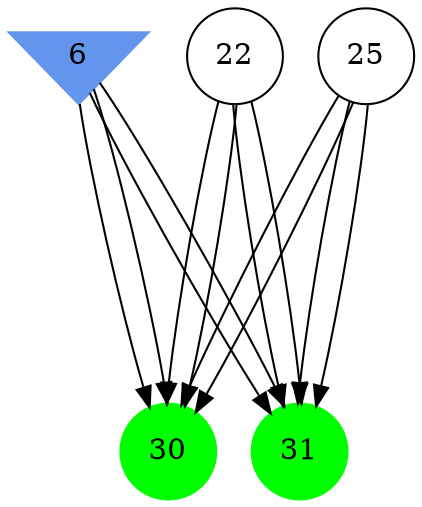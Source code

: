 digraph brain {
	ranksep=2.0;
	6 [shape=invtriangle,style=filled,color=cornflowerblue];
	22 [shape=circle,color=black];
	25 [shape=circle,color=black];
	30 [shape=circle,style=filled,color=green];
	31 [shape=circle,style=filled,color=green];
	6	->	31;
	6	->	30;
	25	->	31;
	25	->	30;
	22	->	31;
	22	->	30;
	6	->	31;
	6	->	30;
	25	->	31;
	25	->	30;
	22	->	31;
	22	->	30;
	{ rank=same; 6; }
	{ rank=same; 22; 25; }
	{ rank=same; 30; 31; }
}
